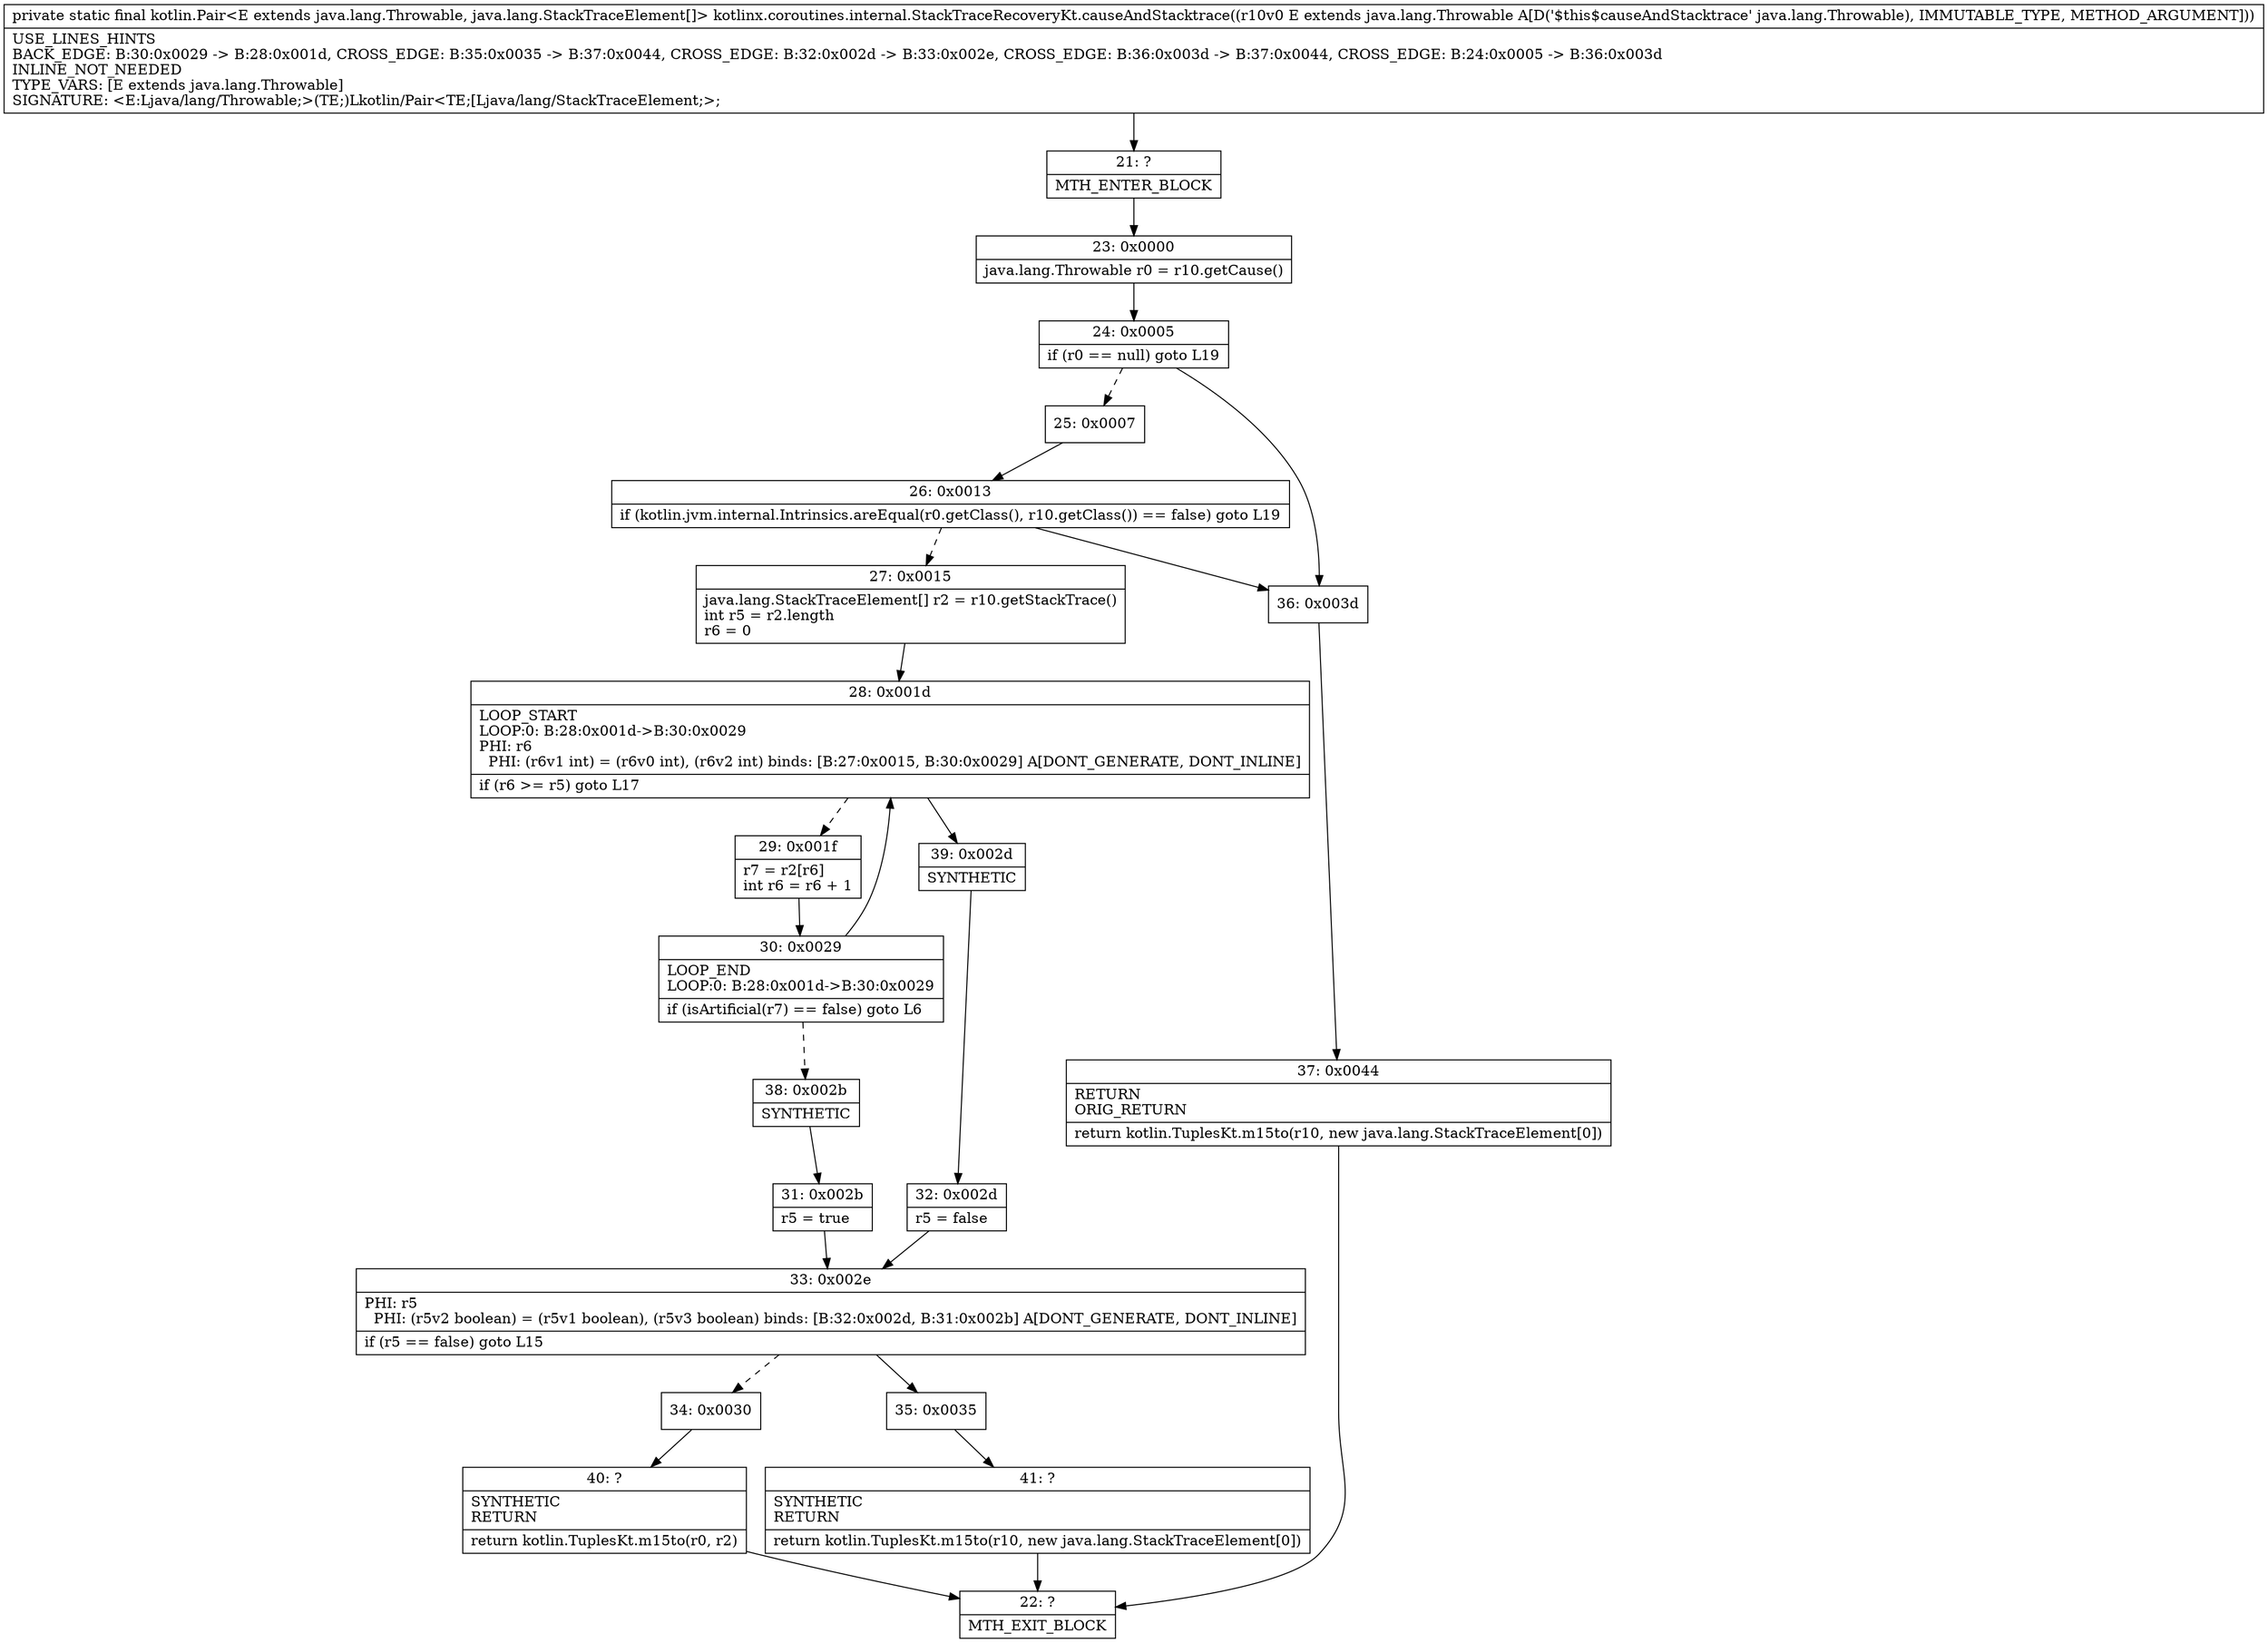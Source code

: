 digraph "CFG forkotlinx.coroutines.internal.StackTraceRecoveryKt.causeAndStacktrace(Ljava\/lang\/Throwable;)Lkotlin\/Pair;" {
Node_21 [shape=record,label="{21\:\ ?|MTH_ENTER_BLOCK\l}"];
Node_23 [shape=record,label="{23\:\ 0x0000|java.lang.Throwable r0 = r10.getCause()\l}"];
Node_24 [shape=record,label="{24\:\ 0x0005|if (r0 == null) goto L19\l}"];
Node_25 [shape=record,label="{25\:\ 0x0007}"];
Node_26 [shape=record,label="{26\:\ 0x0013|if (kotlin.jvm.internal.Intrinsics.areEqual(r0.getClass(), r10.getClass()) == false) goto L19\l}"];
Node_27 [shape=record,label="{27\:\ 0x0015|java.lang.StackTraceElement[] r2 = r10.getStackTrace()\lint r5 = r2.length\lr6 = 0\l}"];
Node_28 [shape=record,label="{28\:\ 0x001d|LOOP_START\lLOOP:0: B:28:0x001d\-\>B:30:0x0029\lPHI: r6 \l  PHI: (r6v1 int) = (r6v0 int), (r6v2 int) binds: [B:27:0x0015, B:30:0x0029] A[DONT_GENERATE, DONT_INLINE]\l|if (r6 \>= r5) goto L17\l}"];
Node_29 [shape=record,label="{29\:\ 0x001f|r7 = r2[r6]\lint r6 = r6 + 1\l}"];
Node_30 [shape=record,label="{30\:\ 0x0029|LOOP_END\lLOOP:0: B:28:0x001d\-\>B:30:0x0029\l|if (isArtificial(r7) == false) goto L6\l}"];
Node_38 [shape=record,label="{38\:\ 0x002b|SYNTHETIC\l}"];
Node_31 [shape=record,label="{31\:\ 0x002b|r5 = true\l}"];
Node_33 [shape=record,label="{33\:\ 0x002e|PHI: r5 \l  PHI: (r5v2 boolean) = (r5v1 boolean), (r5v3 boolean) binds: [B:32:0x002d, B:31:0x002b] A[DONT_GENERATE, DONT_INLINE]\l|if (r5 == false) goto L15\l}"];
Node_34 [shape=record,label="{34\:\ 0x0030}"];
Node_40 [shape=record,label="{40\:\ ?|SYNTHETIC\lRETURN\l|return kotlin.TuplesKt.m15to(r0, r2)\l}"];
Node_22 [shape=record,label="{22\:\ ?|MTH_EXIT_BLOCK\l}"];
Node_35 [shape=record,label="{35\:\ 0x0035}"];
Node_41 [shape=record,label="{41\:\ ?|SYNTHETIC\lRETURN\l|return kotlin.TuplesKt.m15to(r10, new java.lang.StackTraceElement[0])\l}"];
Node_39 [shape=record,label="{39\:\ 0x002d|SYNTHETIC\l}"];
Node_32 [shape=record,label="{32\:\ 0x002d|r5 = false\l}"];
Node_36 [shape=record,label="{36\:\ 0x003d}"];
Node_37 [shape=record,label="{37\:\ 0x0044|RETURN\lORIG_RETURN\l|return kotlin.TuplesKt.m15to(r10, new java.lang.StackTraceElement[0])\l}"];
MethodNode[shape=record,label="{private static final kotlin.Pair\<E extends java.lang.Throwable, java.lang.StackTraceElement[]\> kotlinx.coroutines.internal.StackTraceRecoveryKt.causeAndStacktrace((r10v0 E extends java.lang.Throwable A[D('$this$causeAndStacktrace' java.lang.Throwable), IMMUTABLE_TYPE, METHOD_ARGUMENT]))  | USE_LINES_HINTS\lBACK_EDGE: B:30:0x0029 \-\> B:28:0x001d, CROSS_EDGE: B:35:0x0035 \-\> B:37:0x0044, CROSS_EDGE: B:32:0x002d \-\> B:33:0x002e, CROSS_EDGE: B:36:0x003d \-\> B:37:0x0044, CROSS_EDGE: B:24:0x0005 \-\> B:36:0x003d\lINLINE_NOT_NEEDED\lTYPE_VARS: [E extends java.lang.Throwable]\lSIGNATURE: \<E:Ljava\/lang\/Throwable;\>(TE;)Lkotlin\/Pair\<TE;[Ljava\/lang\/StackTraceElement;\>;\l}"];
MethodNode -> Node_21;Node_21 -> Node_23;
Node_23 -> Node_24;
Node_24 -> Node_25[style=dashed];
Node_24 -> Node_36;
Node_25 -> Node_26;
Node_26 -> Node_27[style=dashed];
Node_26 -> Node_36;
Node_27 -> Node_28;
Node_28 -> Node_29[style=dashed];
Node_28 -> Node_39;
Node_29 -> Node_30;
Node_30 -> Node_28;
Node_30 -> Node_38[style=dashed];
Node_38 -> Node_31;
Node_31 -> Node_33;
Node_33 -> Node_34[style=dashed];
Node_33 -> Node_35;
Node_34 -> Node_40;
Node_40 -> Node_22;
Node_35 -> Node_41;
Node_41 -> Node_22;
Node_39 -> Node_32;
Node_32 -> Node_33;
Node_36 -> Node_37;
Node_37 -> Node_22;
}

